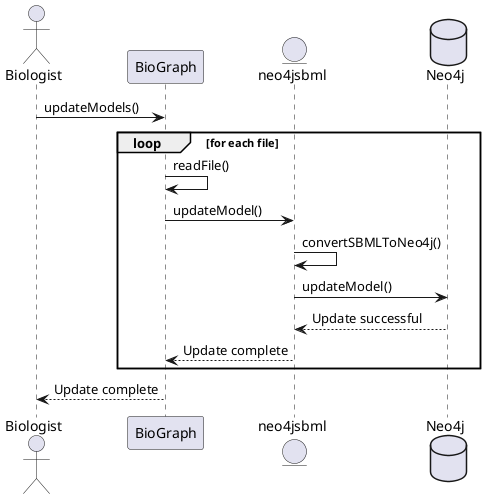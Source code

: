 @startuml
actor "Biologist" as User
participant "BioGraph" as System
entity "neo4jsbml" as neo4jsbml
database "Neo4j" as DB

User -> System: updateModels()
loop for each file
  System -> System: readFile()
  System -> neo4jsbml: updateModel()
  neo4jsbml -> neo4jsbml: convertSBMLToNeo4j()
  neo4jsbml -> DB: updateModel()
  DB --> neo4jsbml: Update successful
  neo4jsbml ---> System: Update complete
end

System ---> User: Update complete

@enduml
